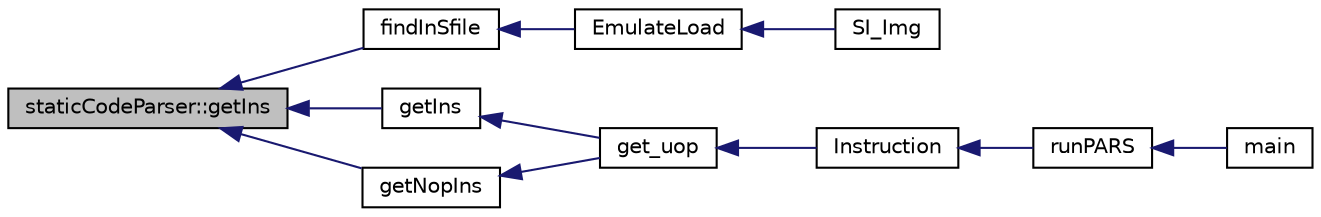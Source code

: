 digraph G
{
  edge [fontname="Helvetica",fontsize="10",labelfontname="Helvetica",labelfontsize="10"];
  node [fontname="Helvetica",fontsize="10",shape=record];
  rankdir=LR;
  Node1 [label="staticCodeParser::getIns",height=0.2,width=0.4,color="black", fillcolor="grey75", style="filled" fontcolor="black"];
  Node1 -> Node2 [dir=back,color="midnightblue",fontsize="10",style="solid",fontname="Helvetica"];
  Node2 [label="findInSfile",height=0.2,width=0.4,color="black", fillcolor="white", style="filled",URL="$uop__gen_8cpp.html#a81d412f8480d48d0e150906d993936c5"];
  Node2 -> Node3 [dir=back,color="midnightblue",fontsize="10",style="solid",fontname="Helvetica"];
  Node3 [label="EmulateLoad",height=0.2,width=0.4,color="black", fillcolor="white", style="filled",URL="$uop__gen_8cpp.html#a494cc3b7e8096971d0edd424c59eb639"];
  Node3 -> Node4 [dir=back,color="midnightblue",fontsize="10",style="solid",fontname="Helvetica"];
  Node4 [label="SI_Img",height=0.2,width=0.4,color="black", fillcolor="white", style="filled",URL="$uop__gen_8cpp.html#a4e877db47eeb14a04e3154561e237bcd"];
  Node1 -> Node5 [dir=back,color="midnightblue",fontsize="10",style="solid",fontname="Helvetica"];
  Node5 [label="getIns",height=0.2,width=0.4,color="black", fillcolor="white", style="filled",URL="$uop__gen_8cpp.html#a0ec88bd53fecf7e7ba1cb862d34db82d"];
  Node5 -> Node6 [dir=back,color="midnightblue",fontsize="10",style="solid",fontname="Helvetica"];
  Node6 [label="get_uop",height=0.2,width=0.4,color="black", fillcolor="white", style="filled",URL="$uop__gen_8h.html#a6b129244e191a3f59375a31842557abd"];
  Node6 -> Node7 [dir=back,color="midnightblue",fontsize="10",style="solid",fontname="Helvetica"];
  Node7 [label="Instruction",height=0.2,width=0.4,color="black", fillcolor="white", style="filled",URL="$pars_8h.html#a4254ddc7317164f6cb03afabf4b11770"];
  Node7 -> Node8 [dir=back,color="midnightblue",fontsize="10",style="solid",fontname="Helvetica"];
  Node8 [label="runPARS",height=0.2,width=0.4,color="black", fillcolor="white", style="filled",URL="$pars_8h.html#ad31ce66601d158b499245c36353b1aef"];
  Node8 -> Node9 [dir=back,color="midnightblue",fontsize="10",style="solid",fontname="Helvetica"];
  Node9 [label="main",height=0.2,width=0.4,color="black", fillcolor="white", style="filled",URL="$main__pars_8cpp.html#a0ddf1224851353fc92bfbff6f499fa97"];
  Node1 -> Node10 [dir=back,color="midnightblue",fontsize="10",style="solid",fontname="Helvetica"];
  Node10 [label="getNopIns",height=0.2,width=0.4,color="black", fillcolor="white", style="filled",URL="$uop__gen_8cpp.html#abd93f7dec3bc70a2e12dabcb528b00c5"];
  Node10 -> Node6 [dir=back,color="midnightblue",fontsize="10",style="solid",fontname="Helvetica"];
}
